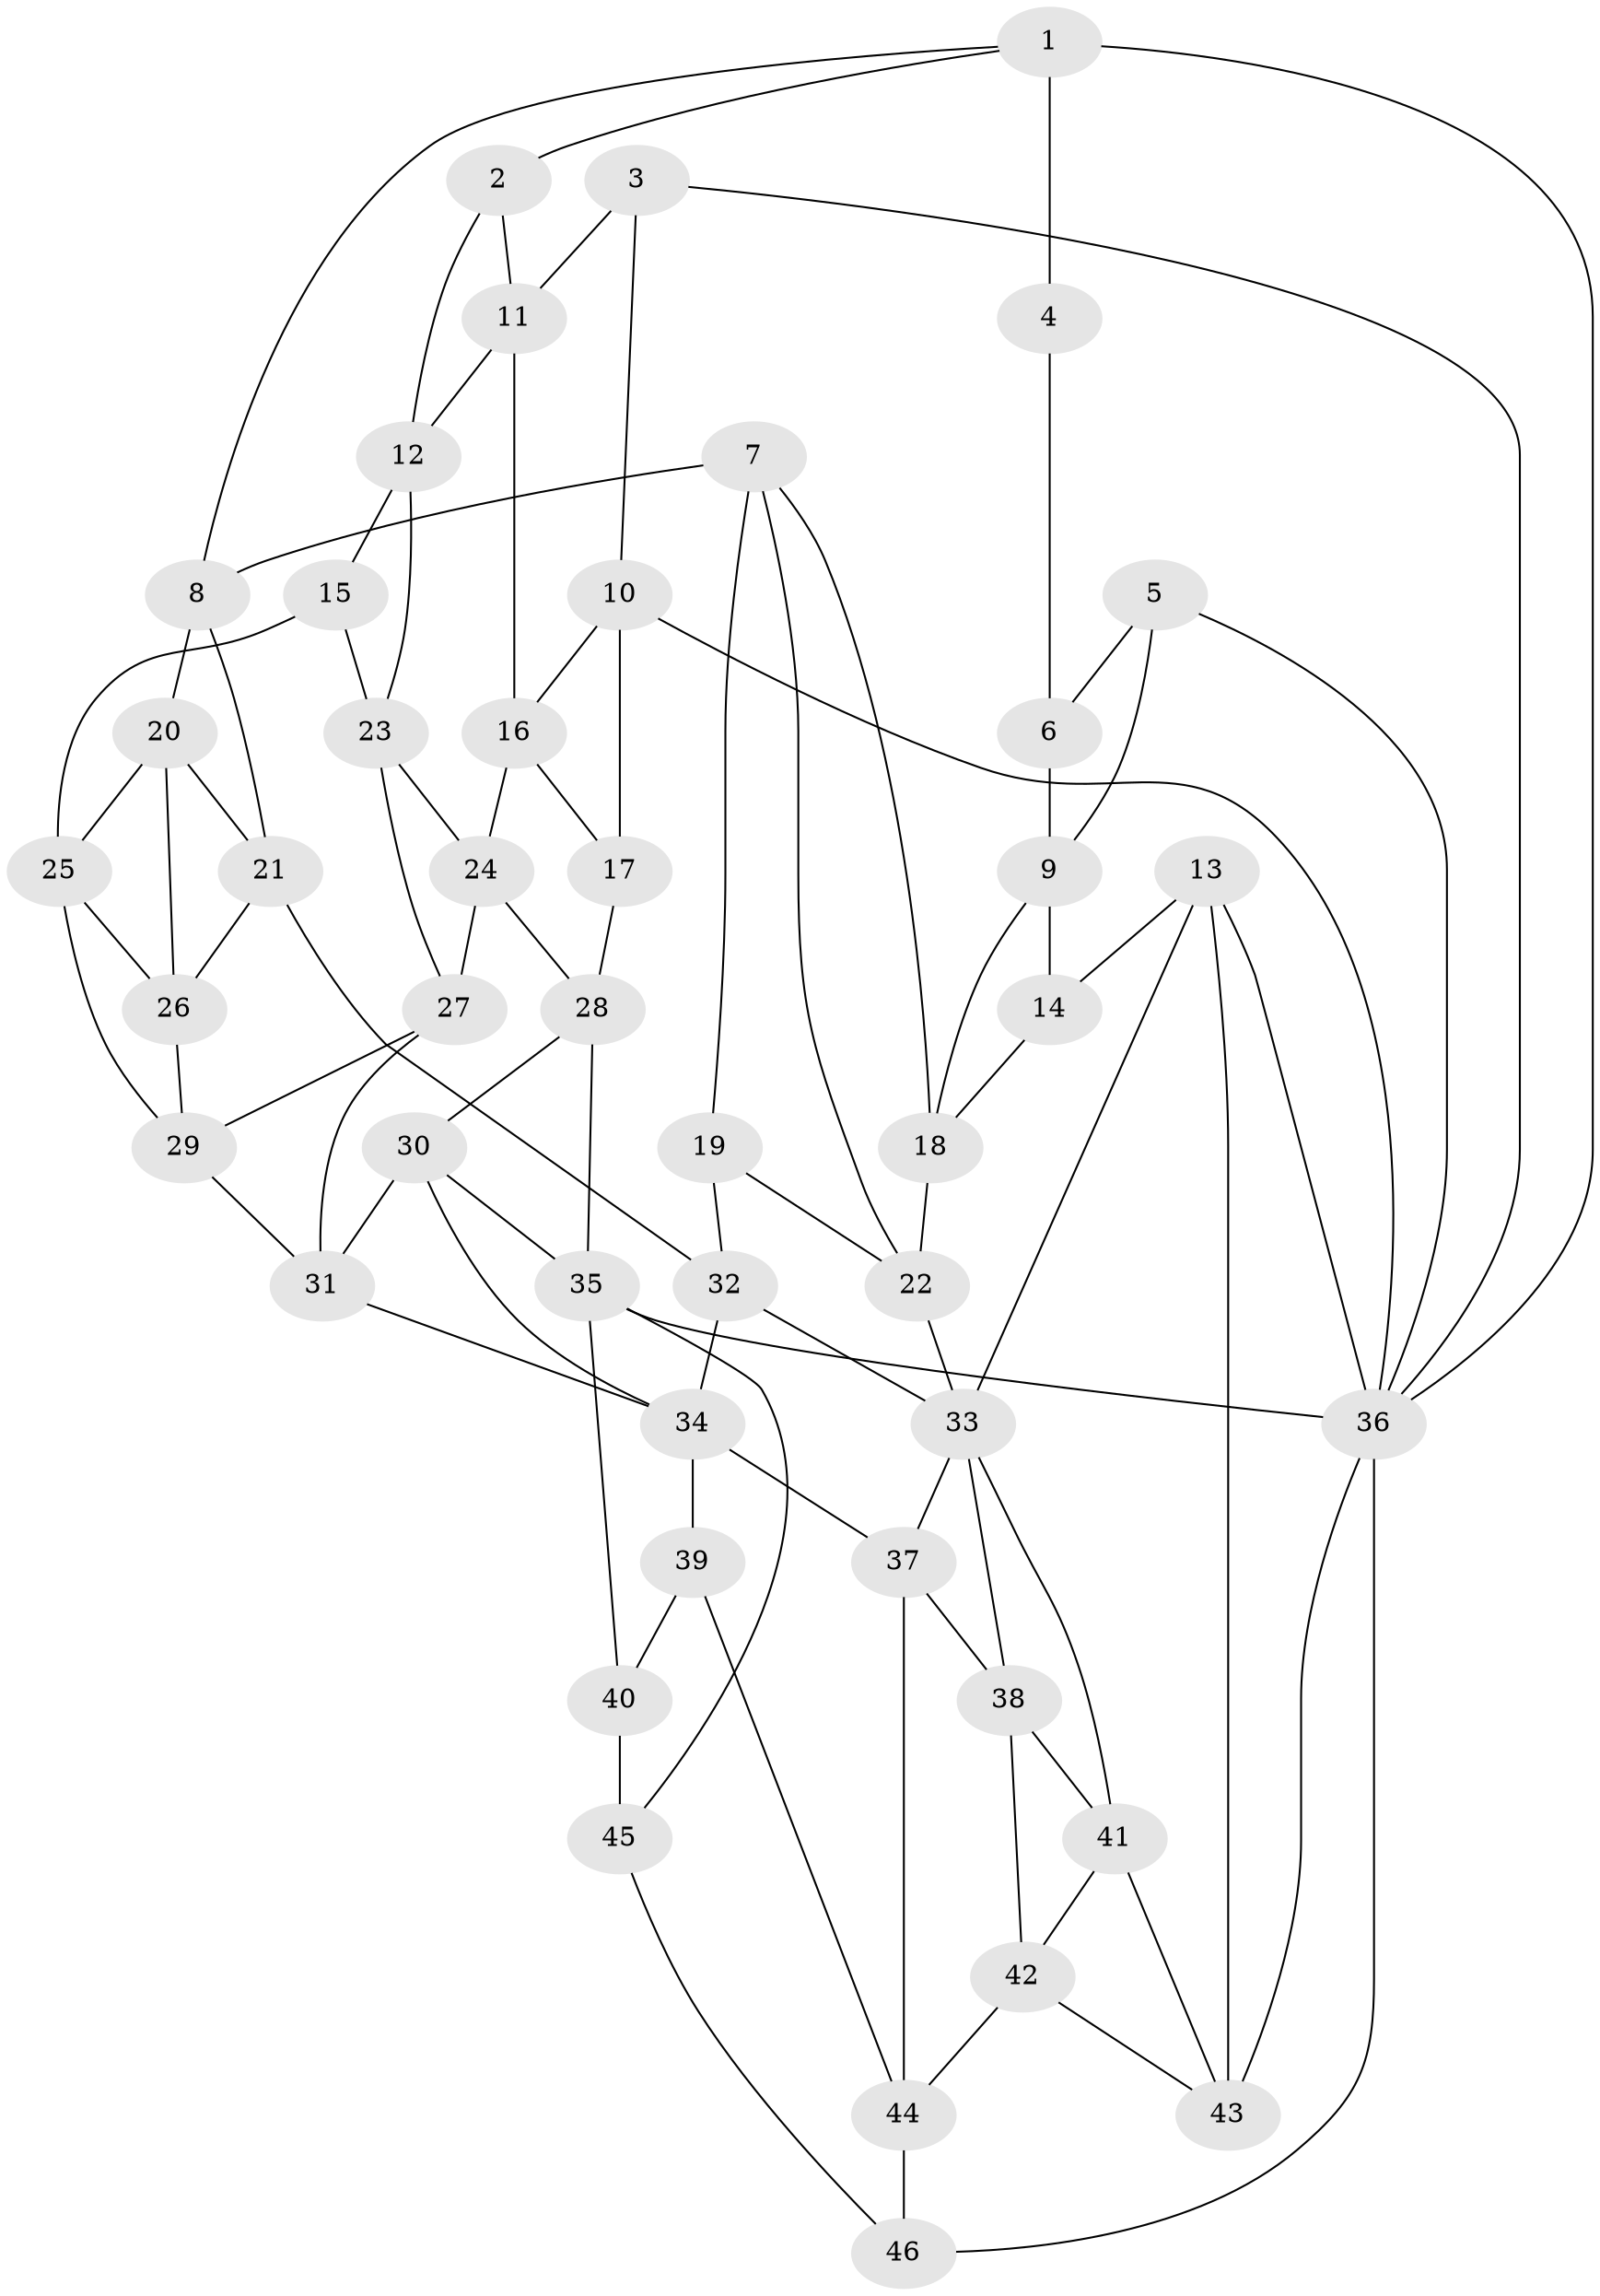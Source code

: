 // original degree distribution, {3: 0.03260869565217391, 4: 0.2391304347826087, 6: 0.2391304347826087, 5: 0.4891304347826087}
// Generated by graph-tools (version 1.1) at 2025/27/03/09/25 03:27:10]
// undirected, 46 vertices, 89 edges
graph export_dot {
graph [start="1"]
  node [color=gray90,style=filled];
  1;
  2;
  3;
  4;
  5;
  6;
  7;
  8;
  9;
  10;
  11;
  12;
  13;
  14;
  15;
  16;
  17;
  18;
  19;
  20;
  21;
  22;
  23;
  24;
  25;
  26;
  27;
  28;
  29;
  30;
  31;
  32;
  33;
  34;
  35;
  36;
  37;
  38;
  39;
  40;
  41;
  42;
  43;
  44;
  45;
  46;
  1 -- 2 [weight=1.0];
  1 -- 4 [weight=2.0];
  1 -- 8 [weight=1.0];
  1 -- 36 [weight=1.0];
  2 -- 11 [weight=1.0];
  2 -- 12 [weight=1.0];
  3 -- 10 [weight=1.0];
  3 -- 11 [weight=1.0];
  3 -- 36 [weight=1.0];
  4 -- 6 [weight=2.0];
  5 -- 6 [weight=1.0];
  5 -- 9 [weight=1.0];
  5 -- 36 [weight=1.0];
  6 -- 9 [weight=1.0];
  7 -- 8 [weight=1.0];
  7 -- 18 [weight=1.0];
  7 -- 19 [weight=1.0];
  7 -- 22 [weight=1.0];
  8 -- 20 [weight=1.0];
  8 -- 21 [weight=1.0];
  9 -- 14 [weight=1.0];
  9 -- 18 [weight=1.0];
  10 -- 16 [weight=1.0];
  10 -- 17 [weight=1.0];
  10 -- 36 [weight=1.0];
  11 -- 12 [weight=1.0];
  11 -- 16 [weight=1.0];
  12 -- 15 [weight=1.0];
  12 -- 23 [weight=1.0];
  13 -- 14 [weight=1.0];
  13 -- 33 [weight=1.0];
  13 -- 36 [weight=1.0];
  13 -- 43 [weight=1.0];
  14 -- 18 [weight=1.0];
  15 -- 23 [weight=1.0];
  15 -- 25 [weight=1.0];
  16 -- 17 [weight=1.0];
  16 -- 24 [weight=1.0];
  17 -- 28 [weight=1.0];
  18 -- 22 [weight=1.0];
  19 -- 22 [weight=1.0];
  19 -- 32 [weight=1.0];
  20 -- 21 [weight=1.0];
  20 -- 25 [weight=1.0];
  20 -- 26 [weight=1.0];
  21 -- 26 [weight=1.0];
  21 -- 32 [weight=1.0];
  22 -- 33 [weight=1.0];
  23 -- 24 [weight=1.0];
  23 -- 27 [weight=1.0];
  24 -- 27 [weight=1.0];
  24 -- 28 [weight=1.0];
  25 -- 26 [weight=1.0];
  25 -- 29 [weight=1.0];
  26 -- 29 [weight=1.0];
  27 -- 29 [weight=1.0];
  27 -- 31 [weight=1.0];
  28 -- 30 [weight=1.0];
  28 -- 35 [weight=1.0];
  29 -- 31 [weight=1.0];
  30 -- 31 [weight=1.0];
  30 -- 34 [weight=1.0];
  30 -- 35 [weight=1.0];
  31 -- 34 [weight=1.0];
  32 -- 33 [weight=1.0];
  32 -- 34 [weight=1.0];
  33 -- 37 [weight=1.0];
  33 -- 38 [weight=1.0];
  33 -- 41 [weight=1.0];
  34 -- 37 [weight=1.0];
  34 -- 39 [weight=1.0];
  35 -- 36 [weight=1.0];
  35 -- 40 [weight=1.0];
  35 -- 45 [weight=1.0];
  36 -- 43 [weight=2.0];
  36 -- 46 [weight=1.0];
  37 -- 38 [weight=1.0];
  37 -- 44 [weight=1.0];
  38 -- 41 [weight=1.0];
  38 -- 42 [weight=1.0];
  39 -- 40 [weight=1.0];
  39 -- 44 [weight=1.0];
  40 -- 45 [weight=1.0];
  41 -- 42 [weight=1.0];
  41 -- 43 [weight=1.0];
  42 -- 43 [weight=1.0];
  42 -- 44 [weight=1.0];
  44 -- 46 [weight=1.0];
  45 -- 46 [weight=1.0];
}
